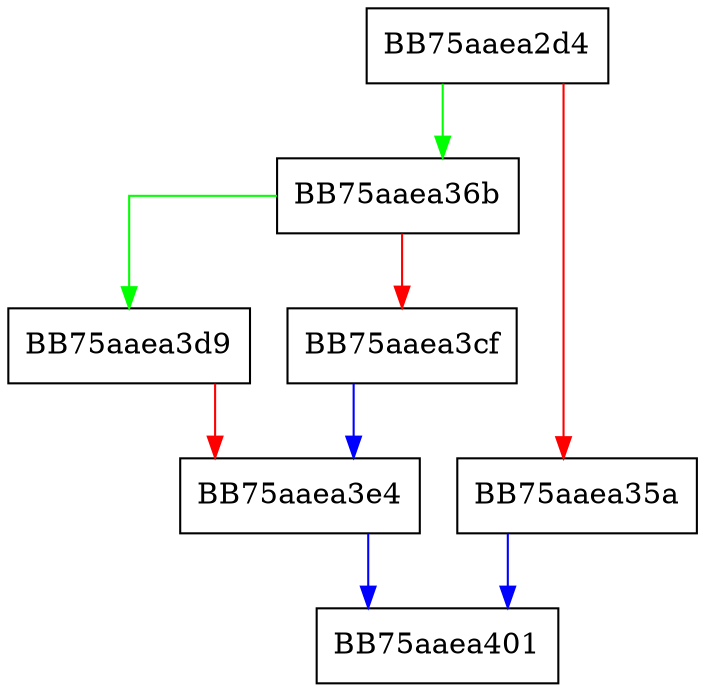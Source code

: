 digraph AddSample {
  node [shape="box"];
  graph [splines=ortho];
  BB75aaea2d4 -> BB75aaea36b [color="green"];
  BB75aaea2d4 -> BB75aaea35a [color="red"];
  BB75aaea35a -> BB75aaea401 [color="blue"];
  BB75aaea36b -> BB75aaea3d9 [color="green"];
  BB75aaea36b -> BB75aaea3cf [color="red"];
  BB75aaea3cf -> BB75aaea3e4 [color="blue"];
  BB75aaea3d9 -> BB75aaea3e4 [color="red"];
  BB75aaea3e4 -> BB75aaea401 [color="blue"];
}
